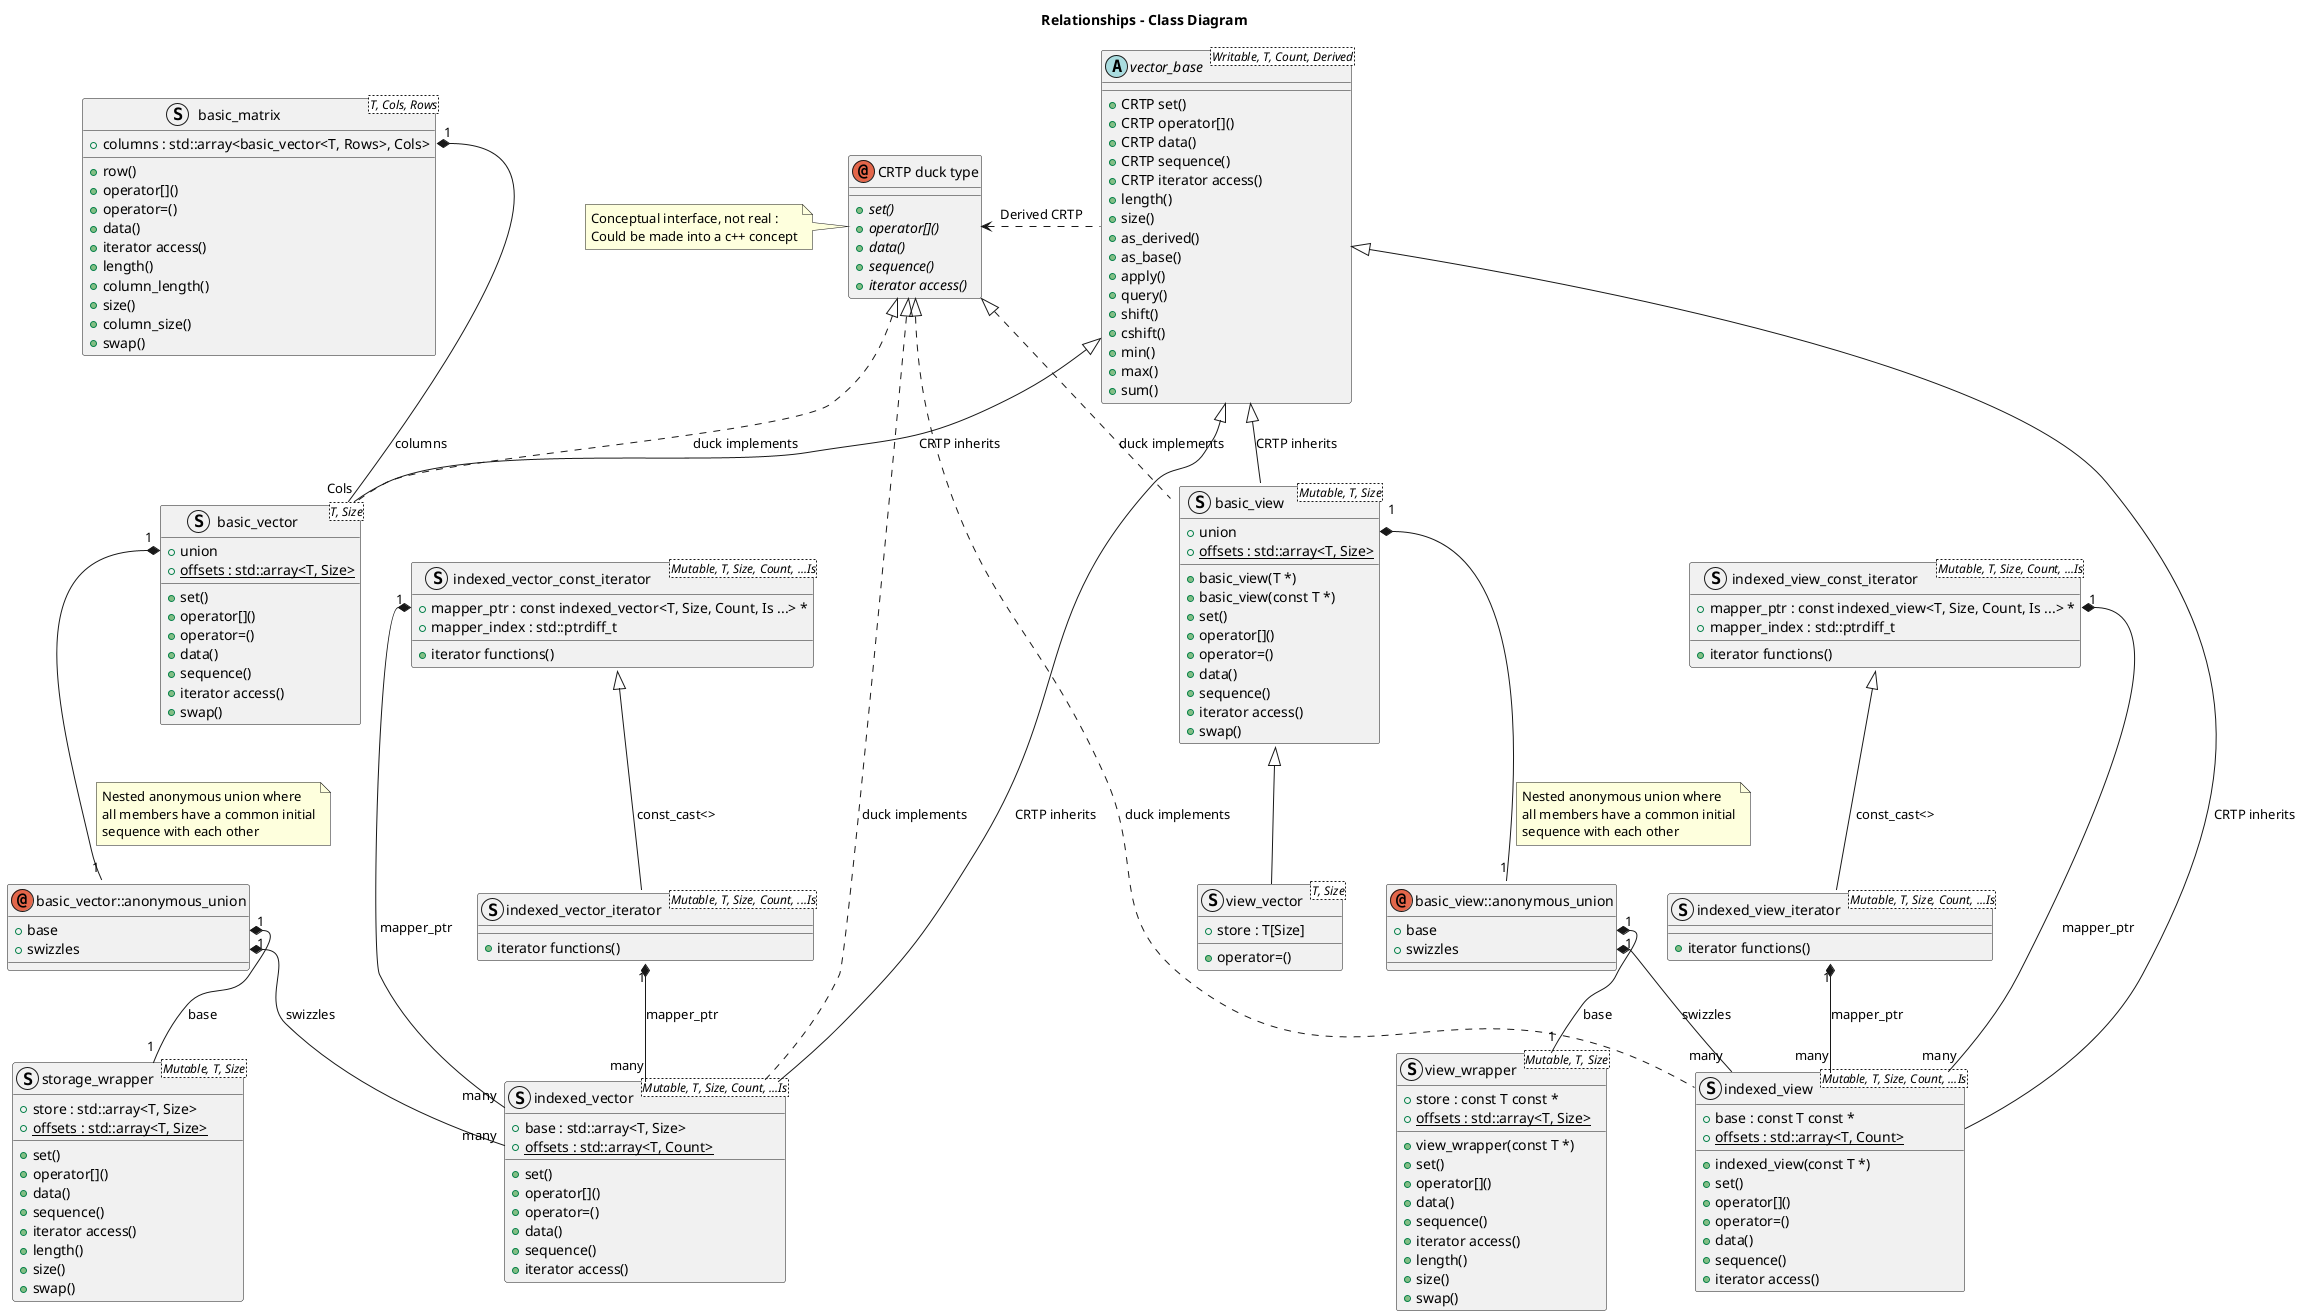 @startuml
	'skin rose
	title Relationships - Class Diagram
	annotation "CRTP duck type"
	{
		+ {abstract} set()
		+ {abstract} operator[]()
		+ {abstract} data()
		+ {abstract} sequence()
		+ {abstract} iterator access()
	}
	note left of "CRTP duck type"
		Conceptual interface, not real :
		Could be made into a c++ concept
	end note
	abstract vector_base <Writable, T, Count, Derived>
	{
		+ CRTP set()
		+ CRTP operator[]()
		+ CRTP data()
		+ CRTP sequence()
		+ CRTP iterator access()
		+ length()
		+ size()
		+ as_derived()
		+ as_base()
		+ apply()
		+ query()
		+ shift()
		+ cshift()
		+ min()
		+ max()
		+ sum()
	}
	struct indexed_vector_const_iterator<Mutable, T, Size, Count, ...Is>
	{
		+ mapper_ptr : const indexed_vector<T, Size, Count, Is ...> *
		+ mapper_index : std::ptrdiff_t
		+ iterator functions()
	}
	struct indexed_vector_iterator<Mutable, T, Size, Count, ...Is>
	{
		+ iterator functions()
	}
	struct indexed_view_const_iterator<Mutable, T, Size, Count, ...Is>
	{
		+ mapper_ptr : const indexed_view<T, Size, Count, Is ...> *
		+ mapper_index : std::ptrdiff_t
		+ iterator functions()
	}
	struct indexed_view_iterator<Mutable, T, Size, Count, ...Is>
	{
		+ iterator functions()
	}
	struct basic_vector<T, Size>
	{
		+ union
		+ {static} offsets : std::array<T, Size>
		+ set()
		+ operator[]()
		+ operator=()
		+ data()
		+ sequence()
		+ iterator access()
		+ swap()
	}
	struct basic_view<Mutable, T, Size>
	{
		+ union
		+ {static} offsets : std::array<T, Size>
		+ basic_view(T *)
		+ basic_view(const T *)
		+ set()
		+ operator[]()
		+ operator=()
		+ data()
		+ sequence()
		+ iterator access()
		+ swap()
	}
	annotation basic_vector::anonymous_union
	{
		+ base
		+ swizzles
	}
	annotation basic_view::anonymous_union
	{
		+ base
		+ swizzles
	}
	struct storage_wrapper<Mutable, T, Size>
	{
		+ store : std::array<T, Size>
		+ {static} offsets : std::array<T, Size>
		+ set()
		+ operator[]()
		+ data()
		+ sequence()
		+ iterator access()
		+ length()
		+ size()
		+ swap()
	}
	struct view_wrapper<Mutable, T, Size>
	{
		+ store : const T const *
		+ {static} offsets : std::array<T, Size>
		+ view_wrapper(const T *)
		+ set()
		+ operator[]()
		+ data()
		+ sequence()
		+ iterator access()
		+ length()
		+ size()
		+ swap()
	}
	struct view_vector<T, Size>
	{
		+ store : T[Size]
		+ operator=()
	}
	struct indexed_vector<Mutable, T, Size, Count, ...Is>
	{
		+ base : std::array<T, Size>
		+ {static} offsets : std::array<T, Count>
		+ set()
		+ operator[]()
		+ operator=()
		+ data()
		+ sequence()
		+ iterator access()
	}
	struct indexed_view<Mutable, T, Size, Count, ...Is>
	{
		+ base : const T const *
		+ {static} offsets : std::array<T, Count>
		+ indexed_view(const T *)
		+ set()
		+ operator[]()
		+ operator=()
		+ data()
		+ sequence()
		+ iterator access()
	}
	struct basic_matrix<T, Cols, Rows>
	{
		+ columns : std::array<basic_vector<T, Rows>, Cols>
		+ row()
		+ operator[]()
		+ operator=()
		+ data()
		+ iterator access()
		+ length()
		+ column_length()
		+ size()
		+ column_size()
		+ swap()
	}
	vector_base <|-- basic_vector: CRTP inherits
	vector_base <|-- basic_view: CRTP inherits
	vector_base <|-- indexed_vector : CRTP inherits
	vector_base <|-- indexed_view : CRTP inherits
	basic_view <|-- view_vector
	indexed_vector_const_iterator <|-- indexed_vector_iterator : const_cast<>
	indexed_view_const_iterator <|-- indexed_view_iterator : const_cast<>
	"CRTP duck type" ^.. basic_vector : duck implements
	"CRTP duck type" ^.. basic_view : duck implements
	"CRTP duck type" ^.. indexed_vector : duck implements
	"CRTP duck type" ^.. indexed_view : duck implements
	basic_vector::anonymous_union::base "1" *-- "1" storage_wrapper : base
	basic_vector::anonymous_union::swizzles "1" *-- "many" indexed_vector : swizzles
	basic_vector::union "1" *-- "1" basic_vector::anonymous_union
	note right on link
	  Nested anonymous union where
	  all members have a common initial
	  sequence with each other
	end note
	indexed_vector_const_iterator::mapper_ptr "1" *-- "many" indexed_vector : mapper_ptr
	indexed_vector_iterator::mapper_ptr "1" *-- "many" indexed_vector : mapper_ptr
	indexed_view_const_iterator::mapper_ptr "1" *-- "many" indexed_view : mapper_ptr
	indexed_view_iterator::mapper_ptr "1" *-- "many" indexed_view : mapper_ptr
	basic_view::anonymous_union::base "1" *-- "1" view_wrapper : base
	basic_view::anonymous_union::swizzles "1" *-- "many" indexed_view : swizzles
	basic_view::union "1" *-- "1" basic_view::anonymous_union
	note right on link
	  Nested anonymous union where
	  all members have a common initial
	  sequence with each other
	end note
	"CRTP duck type" <. vector_base : Derived CRTP
	basic_matrix::columns "1" *-- "Cols" basic_vector : columns
@enduml
